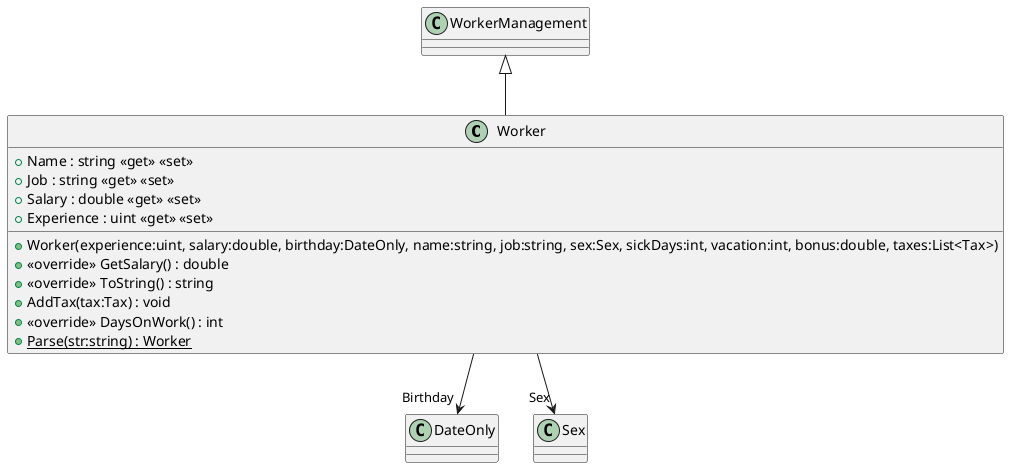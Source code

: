 @startuml
class Worker {
    + Worker(experience:uint, salary:double, birthday:DateOnly, name:string, job:string, sex:Sex, sickDays:int, vacation:int, bonus:double, taxes:List<Tax>)
    + Name : string <<get>> <<set>>
    + Job : string <<get>> <<set>>
    + Salary : double <<get>> <<set>>
    + Experience : uint <<get>> <<set>>
    + <<override>> GetSalary() : double
    + <<override>> ToString() : string
    + AddTax(tax:Tax) : void
    + <<override>> DaysOnWork() : int
    + {static} Parse(str:string) : Worker
}
WorkerManagement <|-- Worker
Worker --> "Birthday" DateOnly
Worker --> "Sex" Sex
@enduml
